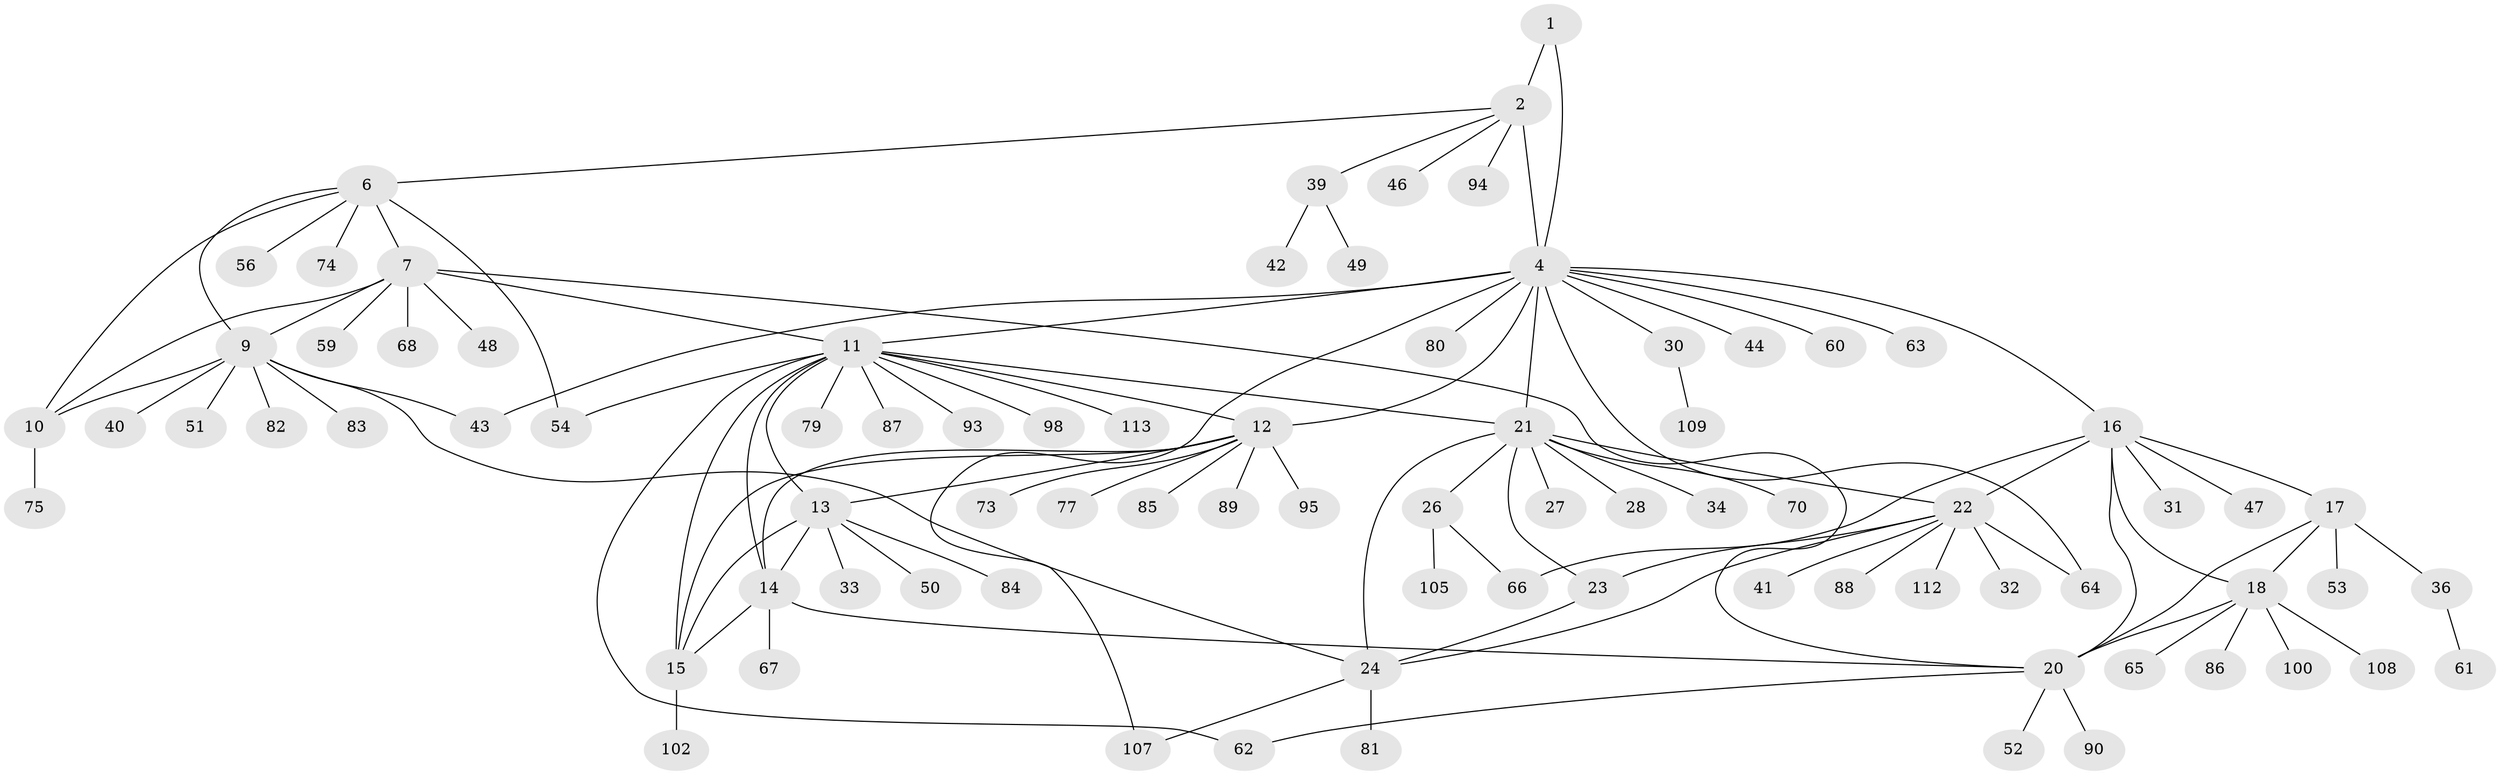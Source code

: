 // original degree distribution, {5: 0.043859649122807015, 7: 0.02631578947368421, 6: 0.03508771929824561, 14: 0.017543859649122806, 9: 0.03508771929824561, 8: 0.017543859649122806, 11: 0.017543859649122806, 10: 0.017543859649122806, 4: 0.017543859649122806, 3: 0.03508771929824561, 1: 0.5964912280701754, 2: 0.14035087719298245}
// Generated by graph-tools (version 1.1) at 2025/11/02/27/25 16:11:33]
// undirected, 84 vertices, 112 edges
graph export_dot {
graph [start="1"]
  node [color=gray90,style=filled];
  1 [super="+71"];
  2 [super="+3"];
  4 [super="+5"];
  6 [super="+103"];
  7 [super="+8"];
  9 [super="+29"];
  10 [super="+38"];
  11 [super="+106"];
  12 [super="+45"];
  13 [super="+78"];
  14 [super="+58"];
  15 [super="+99"];
  16 [super="+72"];
  17 [super="+19"];
  18 [super="+55"];
  20 [super="+76"];
  21 [super="+25"];
  22 [super="+69"];
  23 [super="+92"];
  24 [super="+114"];
  26;
  27;
  28;
  30 [super="+37"];
  31;
  32 [super="+35"];
  33;
  34 [super="+91"];
  36 [super="+96"];
  39 [super="+101"];
  40;
  41;
  42;
  43;
  44;
  46;
  47 [super="+97"];
  48;
  49;
  50;
  51;
  52;
  53;
  54 [super="+57"];
  56;
  59;
  60;
  61;
  62;
  63;
  64;
  65;
  66;
  67;
  68;
  70;
  73;
  74 [super="+111"];
  75;
  77;
  79;
  80;
  81;
  82;
  83;
  84;
  85 [super="+104"];
  86;
  87 [super="+110"];
  88;
  89;
  90;
  93;
  94;
  95;
  98;
  100;
  102;
  105;
  107;
  108;
  109;
  112;
  113;
  1 -- 2 [weight=2];
  1 -- 4 [weight=2];
  2 -- 4 [weight=4];
  2 -- 6;
  2 -- 39;
  2 -- 46;
  2 -- 94;
  4 -- 44;
  4 -- 80;
  4 -- 64;
  4 -- 11;
  4 -- 43;
  4 -- 107;
  4 -- 16;
  4 -- 60;
  4 -- 30;
  4 -- 63;
  4 -- 12;
  4 -- 21;
  6 -- 7 [weight=2];
  6 -- 9;
  6 -- 10;
  6 -- 54;
  6 -- 56;
  6 -- 74;
  7 -- 9 [weight=2];
  7 -- 10 [weight=2];
  7 -- 20;
  7 -- 48;
  7 -- 59;
  7 -- 68;
  7 -- 11;
  9 -- 10;
  9 -- 24;
  9 -- 40;
  9 -- 43;
  9 -- 51;
  9 -- 82;
  9 -- 83;
  10 -- 75;
  11 -- 12;
  11 -- 13;
  11 -- 14;
  11 -- 15;
  11 -- 21;
  11 -- 54;
  11 -- 79;
  11 -- 87;
  11 -- 93;
  11 -- 98;
  11 -- 113;
  11 -- 62;
  12 -- 13;
  12 -- 14;
  12 -- 15;
  12 -- 73;
  12 -- 77;
  12 -- 85;
  12 -- 89;
  12 -- 95;
  13 -- 14;
  13 -- 15;
  13 -- 33;
  13 -- 50;
  13 -- 84;
  14 -- 15;
  14 -- 20;
  14 -- 67;
  15 -- 102;
  16 -- 17 [weight=2];
  16 -- 18;
  16 -- 20;
  16 -- 22;
  16 -- 31;
  16 -- 47;
  16 -- 66;
  17 -- 18 [weight=2];
  17 -- 20 [weight=2];
  17 -- 53;
  17 -- 36;
  18 -- 20;
  18 -- 65;
  18 -- 86;
  18 -- 100;
  18 -- 108;
  20 -- 52;
  20 -- 62;
  20 -- 90;
  21 -- 22 [weight=2];
  21 -- 23 [weight=2];
  21 -- 24 [weight=2];
  21 -- 34;
  21 -- 70;
  21 -- 26;
  21 -- 27;
  21 -- 28;
  22 -- 23;
  22 -- 24;
  22 -- 32;
  22 -- 41;
  22 -- 64;
  22 -- 88;
  22 -- 112;
  23 -- 24;
  24 -- 81;
  24 -- 107;
  26 -- 66;
  26 -- 105;
  30 -- 109;
  36 -- 61;
  39 -- 42;
  39 -- 49;
}
